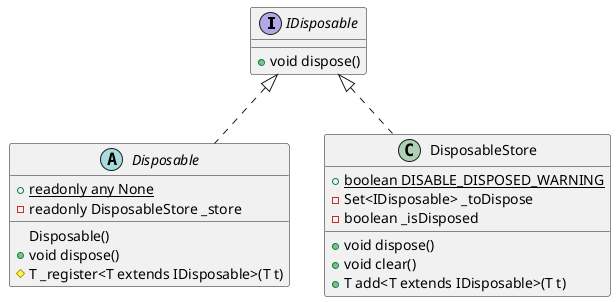 @startuml lifecycle class and interface实现:src.vs.base.common.lifecycle
    interface IDisposable {
        + void dispose()
    }
    IDisposable <|.. Disposable
    abstract class Disposable {
        + {static} readonly any None
        - readonly DisposableStore _store
        Disposable()
        + void dispose()
        # T _register<T extends IDisposable>(T t)
    }
    IDisposable <|.. DisposableStore
    class DisposableStore {
        + {static} boolean DISABLE_DISPOSED_WARNING
        - Set<IDisposable> _toDispose
        - boolean _isDisposed
        + void dispose()
        + void clear()
        + T add<T extends IDisposable>(T t)
    }
@enduml